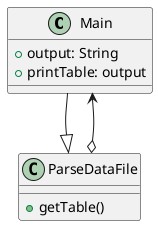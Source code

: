 @startuml
'https://plantuml.com/sequence-diagram

class Main {
    + output: String
    + printTable: output
}

class ParseDataFile {
    + getTable()
}

Main --|> ParseDataFile
ParseDataFile o--> Main
@enduml